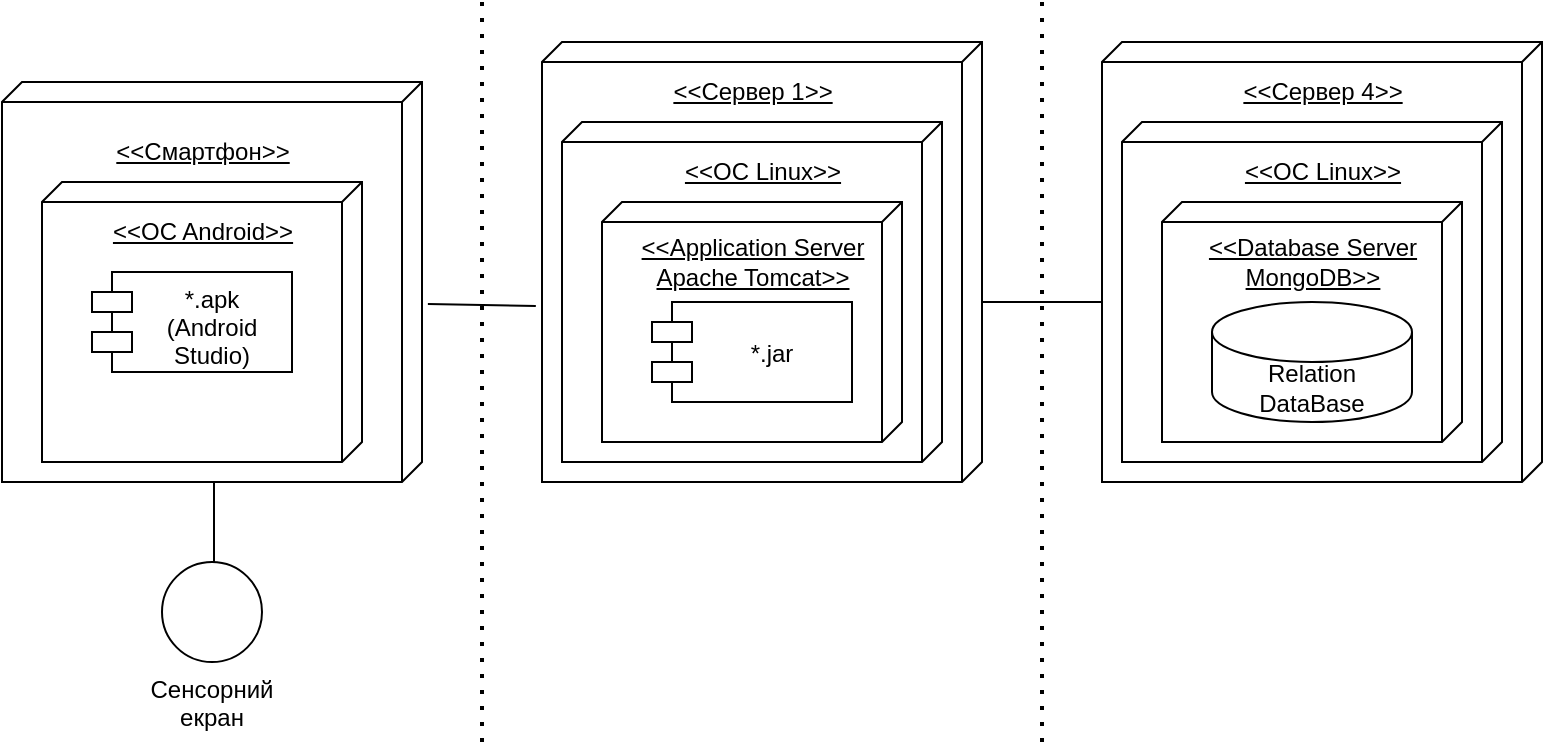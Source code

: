<mxfile version="20.3.6" type="github"><diagram id="HKi-TDP4NmiEPUHSAPhh" name="Страница 1"><mxGraphModel dx="1662" dy="762" grid="1" gridSize="10" guides="1" tooltips="1" connect="1" arrows="1" fold="1" page="1" pageScale="1" pageWidth="827" pageHeight="1169" math="0" shadow="0"><root><mxCell id="0"/><mxCell id="1" parent="0"/><mxCell id="TFUlYcPllQ0ULbCd_Rcr-6" value="" style="verticalAlign=top;align=left;spacingTop=8;spacingLeft=2;spacingRight=12;shape=cube;size=10;direction=south;fontStyle=4;html=1;" parent="1" vertex="1"><mxGeometry x="30" y="160" width="210" height="200" as="geometry"/></mxCell><mxCell id="TFUlYcPllQ0ULbCd_Rcr-8" value="" style="verticalAlign=top;align=left;spacingTop=8;spacingLeft=2;spacingRight=12;shape=cube;size=10;direction=south;fontStyle=4;html=1;" parent="1" vertex="1"><mxGeometry x="50" y="210" width="160" height="140" as="geometry"/></mxCell><mxCell id="TFUlYcPllQ0ULbCd_Rcr-10" value="" style="verticalAlign=top;align=left;spacingTop=8;spacingLeft=2;spacingRight=12;shape=cube;size=10;direction=south;fontStyle=4;html=1;" parent="1" vertex="1"><mxGeometry x="300" y="140" width="220" height="220" as="geometry"/></mxCell><mxCell id="TFUlYcPllQ0ULbCd_Rcr-11" value="" style="verticalAlign=top;align=left;spacingTop=8;spacingLeft=2;spacingRight=12;shape=cube;size=10;direction=south;fontStyle=4;html=1;" parent="1" vertex="1"><mxGeometry x="310" y="180" width="190" height="170" as="geometry"/></mxCell><mxCell id="TFUlYcPllQ0ULbCd_Rcr-12" value="" style="verticalAlign=top;align=left;spacingTop=8;spacingLeft=2;spacingRight=12;shape=cube;size=10;direction=south;fontStyle=4;html=1;" parent="1" vertex="1"><mxGeometry x="330" y="220" width="150" height="120" as="geometry"/></mxCell><mxCell id="TFUlYcPllQ0ULbCd_Rcr-13" value="" style="verticalAlign=top;align=left;spacingTop=8;spacingLeft=2;spacingRight=12;shape=cube;size=10;direction=south;fontStyle=4;html=1;" parent="1" vertex="1"><mxGeometry x="580" y="140" width="220" height="220" as="geometry"/></mxCell><mxCell id="TFUlYcPllQ0ULbCd_Rcr-14" value="" style="verticalAlign=top;align=left;spacingTop=8;spacingLeft=2;spacingRight=12;shape=cube;size=10;direction=south;fontStyle=4;html=1;" parent="1" vertex="1"><mxGeometry x="590" y="180" width="190" height="170" as="geometry"/></mxCell><mxCell id="TFUlYcPllQ0ULbCd_Rcr-15" value="" style="verticalAlign=top;align=left;spacingTop=8;spacingLeft=2;spacingRight=12;shape=cube;size=10;direction=south;fontStyle=4;html=1;" parent="1" vertex="1"><mxGeometry x="610" y="220" width="150" height="120" as="geometry"/></mxCell><mxCell id="TFUlYcPllQ0ULbCd_Rcr-16" value="&amp;lt;&amp;lt;Смартфон&amp;gt;&amp;gt;" style="text;html=1;align=center;verticalAlign=middle;resizable=0;points=[];autosize=1;strokeColor=none;fillColor=none;fontStyle=4" parent="1" vertex="1"><mxGeometry x="75" y="180" width="110" height="30" as="geometry"/></mxCell><mxCell id="TFUlYcPllQ0ULbCd_Rcr-17" value="&amp;lt;&amp;lt;OC Android&amp;gt;&amp;gt;" style="text;html=1;align=center;verticalAlign=middle;resizable=0;points=[];autosize=1;strokeColor=none;fillColor=none;fontStyle=4" parent="1" vertex="1"><mxGeometry x="75" y="220" width="110" height="30" as="geometry"/></mxCell><mxCell id="TFUlYcPllQ0ULbCd_Rcr-19" value="*.apk &#10;(Android &#10;Studio)" style="shape=module;align=left;spacingLeft=20;align=center;verticalAlign=top;" parent="1" vertex="1"><mxGeometry x="75" y="255" width="100" height="50" as="geometry"/></mxCell><mxCell id="NoWRCPvH0-LhZg8sqr1Y-1" value="&amp;lt;&amp;lt;Сервер 1&amp;gt;&amp;gt;" style="text;html=1;align=center;verticalAlign=middle;resizable=0;points=[];autosize=1;strokeColor=none;fillColor=none;fontStyle=4" vertex="1" parent="1"><mxGeometry x="355" y="150" width="100" height="30" as="geometry"/></mxCell><mxCell id="NoWRCPvH0-LhZg8sqr1Y-2" value="&amp;lt;&amp;lt;OC Linux&amp;gt;&amp;gt;" style="text;html=1;align=center;verticalAlign=middle;resizable=0;points=[];autosize=1;strokeColor=none;fillColor=none;fontStyle=4" vertex="1" parent="1"><mxGeometry x="360" y="190" width="100" height="30" as="geometry"/></mxCell><mxCell id="NoWRCPvH0-LhZg8sqr1Y-3" value="&amp;lt;&amp;lt;Application Server &lt;br&gt;Apache Tomcat&amp;gt;&amp;gt;" style="text;html=1;align=center;verticalAlign=middle;resizable=0;points=[];autosize=1;strokeColor=none;fillColor=none;fontStyle=4" vertex="1" parent="1"><mxGeometry x="340" y="230" width="130" height="40" as="geometry"/></mxCell><mxCell id="NoWRCPvH0-LhZg8sqr1Y-4" value="*.jar" style="shape=module;align=center;spacingLeft=20;align=center;verticalAlign=middle;labelPosition=center;verticalLabelPosition=middle;" vertex="1" parent="1"><mxGeometry x="355" y="270" width="100" height="50" as="geometry"/></mxCell><mxCell id="NoWRCPvH0-LhZg8sqr1Y-6" value="&amp;lt;&amp;lt;Сервер 4&amp;gt;&amp;gt;" style="text;html=1;align=center;verticalAlign=middle;resizable=0;points=[];autosize=1;strokeColor=none;fillColor=none;fontStyle=4" vertex="1" parent="1"><mxGeometry x="640" y="150" width="100" height="30" as="geometry"/></mxCell><mxCell id="NoWRCPvH0-LhZg8sqr1Y-7" value="&amp;lt;&amp;lt;OC Linux&amp;gt;&amp;gt;" style="text;html=1;align=center;verticalAlign=middle;resizable=0;points=[];autosize=1;strokeColor=none;fillColor=none;fontStyle=4" vertex="1" parent="1"><mxGeometry x="640" y="190" width="100" height="30" as="geometry"/></mxCell><mxCell id="NoWRCPvH0-LhZg8sqr1Y-8" value="&amp;lt;&amp;lt;Database Server &lt;br&gt;MongoDB&amp;gt;&amp;gt;" style="text;html=1;align=center;verticalAlign=middle;resizable=0;points=[];autosize=1;strokeColor=none;fillColor=none;fontStyle=4" vertex="1" parent="1"><mxGeometry x="620" y="230" width="130" height="40" as="geometry"/></mxCell><mxCell id="NoWRCPvH0-LhZg8sqr1Y-9" value="Relation DataBase" style="shape=cylinder3;whiteSpace=wrap;html=1;boundedLbl=1;backgroundOutline=1;size=15;" vertex="1" parent="1"><mxGeometry x="635" y="270" width="100" height="60" as="geometry"/></mxCell><mxCell id="NoWRCPvH0-LhZg8sqr1Y-11" value="" style="endArrow=none;html=1;rounded=0;entryX=0.6;entryY=1.014;entryDx=0;entryDy=0;entryPerimeter=0;exitX=0.555;exitY=-0.014;exitDx=0;exitDy=0;exitPerimeter=0;" edge="1" parent="1" source="TFUlYcPllQ0ULbCd_Rcr-6" target="TFUlYcPllQ0ULbCd_Rcr-10"><mxGeometry width="50" height="50" relative="1" as="geometry"><mxPoint x="250" y="300" as="sourcePoint"/><mxPoint x="300" y="250" as="targetPoint"/></mxGeometry></mxCell><mxCell id="NoWRCPvH0-LhZg8sqr1Y-12" value="" style="endArrow=none;html=1;rounded=0;" edge="1" parent="1"><mxGeometry width="50" height="50" relative="1" as="geometry"><mxPoint x="520" y="270" as="sourcePoint"/><mxPoint x="580" y="270" as="targetPoint"/></mxGeometry></mxCell><mxCell id="NoWRCPvH0-LhZg8sqr1Y-13" value="" style="endArrow=none;html=1;rounded=0;" edge="1" parent="1"><mxGeometry width="50" height="50" relative="1" as="geometry"><mxPoint x="136" y="400" as="sourcePoint"/><mxPoint x="136" y="360" as="targetPoint"/></mxGeometry></mxCell><mxCell id="NoWRCPvH0-LhZg8sqr1Y-14" value="Сенсорний екран" style="ellipse;whiteSpace=wrap;html=1;aspect=fixed;labelPosition=center;verticalLabelPosition=bottom;align=center;verticalAlign=top;" vertex="1" parent="1"><mxGeometry x="110" y="400" width="50" height="50" as="geometry"/></mxCell><mxCell id="NoWRCPvH0-LhZg8sqr1Y-15" value="" style="endArrow=none;dashed=1;html=1;dashPattern=1 3;strokeWidth=2;rounded=0;" edge="1" parent="1"><mxGeometry width="50" height="50" relative="1" as="geometry"><mxPoint x="270" y="490" as="sourcePoint"/><mxPoint x="270" y="120" as="targetPoint"/></mxGeometry></mxCell><mxCell id="NoWRCPvH0-LhZg8sqr1Y-16" value="" style="endArrow=none;dashed=1;html=1;dashPattern=1 3;strokeWidth=2;rounded=0;" edge="1" parent="1"><mxGeometry width="50" height="50" relative="1" as="geometry"><mxPoint x="550" y="490" as="sourcePoint"/><mxPoint x="550" y="120" as="targetPoint"/></mxGeometry></mxCell></root></mxGraphModel></diagram></mxfile>